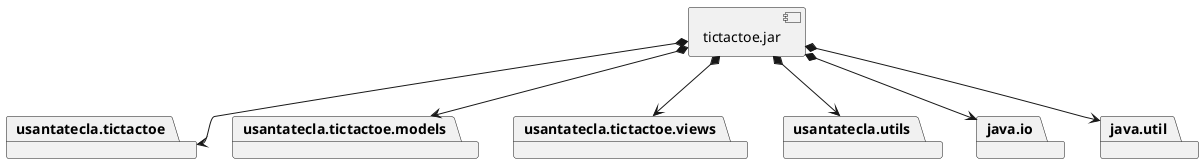 @startuml desarrollo_implementacion
package "  "  as usantatecla.tictactoe {
}
package "  "  as usantatecla.tictactoe.models {
}
package "  "  as usantatecla.tictactoe.views {
}
package "  "  as usantatecla.utils {
}
package "  "  as java.io {
}
package "  "  as java.util {
}

[tictactoe.jar] as jar

jar *--> usantatecla.tictactoe
jar *--> usantatecla.tictactoe.models
jar *--> usantatecla.tictactoe.views
jar *--> usantatecla.utils
jar *--> java.io
jar *--> java.util
@enduml

@startuml despliegue_fisica
node node #DDDDDD [
<b>Personal Computer</b>
----
]

[ tictactoe.jar ] as component

node *--> component
@enduml
